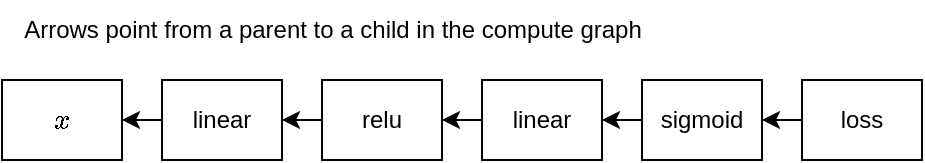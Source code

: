 <mxfile version="20.8.10" type="device"><diagram id="mCDhMo4KzpRlnl9hBIeG" name="Page-1"><mxGraphModel dx="919" dy="716" grid="1" gridSize="10" guides="1" tooltips="1" connect="1" arrows="1" fold="1" page="1" pageScale="1" pageWidth="850" pageHeight="1100" math="1" shadow="0"><root><mxCell id="0"/><mxCell id="1" parent="0"/><mxCell id="y1iGSNWc9c_krkpeNozO-1" value="$$x$$" style="rounded=0;whiteSpace=wrap;html=1;" vertex="1" parent="1"><mxGeometry x="40" y="240" width="60" height="40" as="geometry"/></mxCell><mxCell id="y1iGSNWc9c_krkpeNozO-10" value="" style="edgeStyle=orthogonalEdgeStyle;rounded=0;orthogonalLoop=1;jettySize=auto;html=1;" edge="1" parent="1" source="y1iGSNWc9c_krkpeNozO-2" target="y1iGSNWc9c_krkpeNozO-1"><mxGeometry relative="1" as="geometry"/></mxCell><mxCell id="y1iGSNWc9c_krkpeNozO-2" value="linear" style="rounded=0;whiteSpace=wrap;html=1;" vertex="1" parent="1"><mxGeometry x="120" y="240" width="60" height="40" as="geometry"/></mxCell><mxCell id="y1iGSNWc9c_krkpeNozO-9" value="" style="edgeStyle=orthogonalEdgeStyle;rounded=0;orthogonalLoop=1;jettySize=auto;html=1;" edge="1" parent="1" source="y1iGSNWc9c_krkpeNozO-3" target="y1iGSNWc9c_krkpeNozO-2"><mxGeometry relative="1" as="geometry"/></mxCell><mxCell id="y1iGSNWc9c_krkpeNozO-3" value="relu" style="rounded=0;whiteSpace=wrap;html=1;" vertex="1" parent="1"><mxGeometry x="200" y="240" width="60" height="40" as="geometry"/></mxCell><mxCell id="y1iGSNWc9c_krkpeNozO-8" value="" style="edgeStyle=orthogonalEdgeStyle;rounded=0;orthogonalLoop=1;jettySize=auto;html=1;" edge="1" parent="1" source="y1iGSNWc9c_krkpeNozO-4" target="y1iGSNWc9c_krkpeNozO-3"><mxGeometry relative="1" as="geometry"/></mxCell><mxCell id="y1iGSNWc9c_krkpeNozO-4" value="linear" style="rounded=0;whiteSpace=wrap;html=1;" vertex="1" parent="1"><mxGeometry x="280" y="240" width="60" height="40" as="geometry"/></mxCell><mxCell id="y1iGSNWc9c_krkpeNozO-7" value="" style="edgeStyle=orthogonalEdgeStyle;rounded=0;orthogonalLoop=1;jettySize=auto;html=1;" edge="1" parent="1" source="y1iGSNWc9c_krkpeNozO-5" target="y1iGSNWc9c_krkpeNozO-4"><mxGeometry relative="1" as="geometry"/></mxCell><mxCell id="y1iGSNWc9c_krkpeNozO-5" value="sigmoid" style="rounded=0;whiteSpace=wrap;html=1;" vertex="1" parent="1"><mxGeometry x="360" y="240" width="60" height="40" as="geometry"/></mxCell><mxCell id="y1iGSNWc9c_krkpeNozO-11" value="" style="edgeStyle=orthogonalEdgeStyle;rounded=0;orthogonalLoop=1;jettySize=auto;html=1;" edge="1" parent="1" source="y1iGSNWc9c_krkpeNozO-6" target="y1iGSNWc9c_krkpeNozO-5"><mxGeometry relative="1" as="geometry"/></mxCell><mxCell id="y1iGSNWc9c_krkpeNozO-6" value="loss" style="rounded=0;whiteSpace=wrap;html=1;" vertex="1" parent="1"><mxGeometry x="440" y="240" width="60" height="40" as="geometry"/></mxCell><mxCell id="y1iGSNWc9c_krkpeNozO-12" value="Arrows point from a parent to a child in the compute graph" style="text;html=1;align=center;verticalAlign=middle;resizable=0;points=[];autosize=1;strokeColor=none;fillColor=none;" vertex="1" parent="1"><mxGeometry x="40" y="200" width="330" height="30" as="geometry"/></mxCell></root></mxGraphModel></diagram></mxfile>